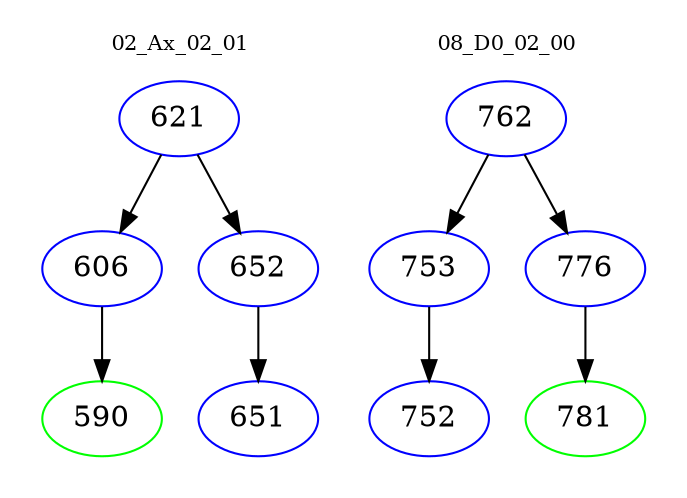 digraph{
subgraph cluster_0 {
color = white
label = "02_Ax_02_01";
fontsize=10;
T0_621 [label="621", color="blue"]
T0_621 -> T0_606 [color="black"]
T0_606 [label="606", color="blue"]
T0_606 -> T0_590 [color="black"]
T0_590 [label="590", color="green"]
T0_621 -> T0_652 [color="black"]
T0_652 [label="652", color="blue"]
T0_652 -> T0_651 [color="black"]
T0_651 [label="651", color="blue"]
}
subgraph cluster_1 {
color = white
label = "08_D0_02_00";
fontsize=10;
T1_762 [label="762", color="blue"]
T1_762 -> T1_753 [color="black"]
T1_753 [label="753", color="blue"]
T1_753 -> T1_752 [color="black"]
T1_752 [label="752", color="blue"]
T1_762 -> T1_776 [color="black"]
T1_776 [label="776", color="blue"]
T1_776 -> T1_781 [color="black"]
T1_781 [label="781", color="green"]
}
}

